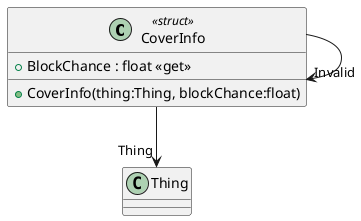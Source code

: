 @startuml
class CoverInfo <<struct>> {
    + BlockChance : float <<get>>
    + CoverInfo(thing:Thing, blockChance:float)
}
CoverInfo --> "Thing" Thing
CoverInfo --> "Invalid" CoverInfo
@enduml
